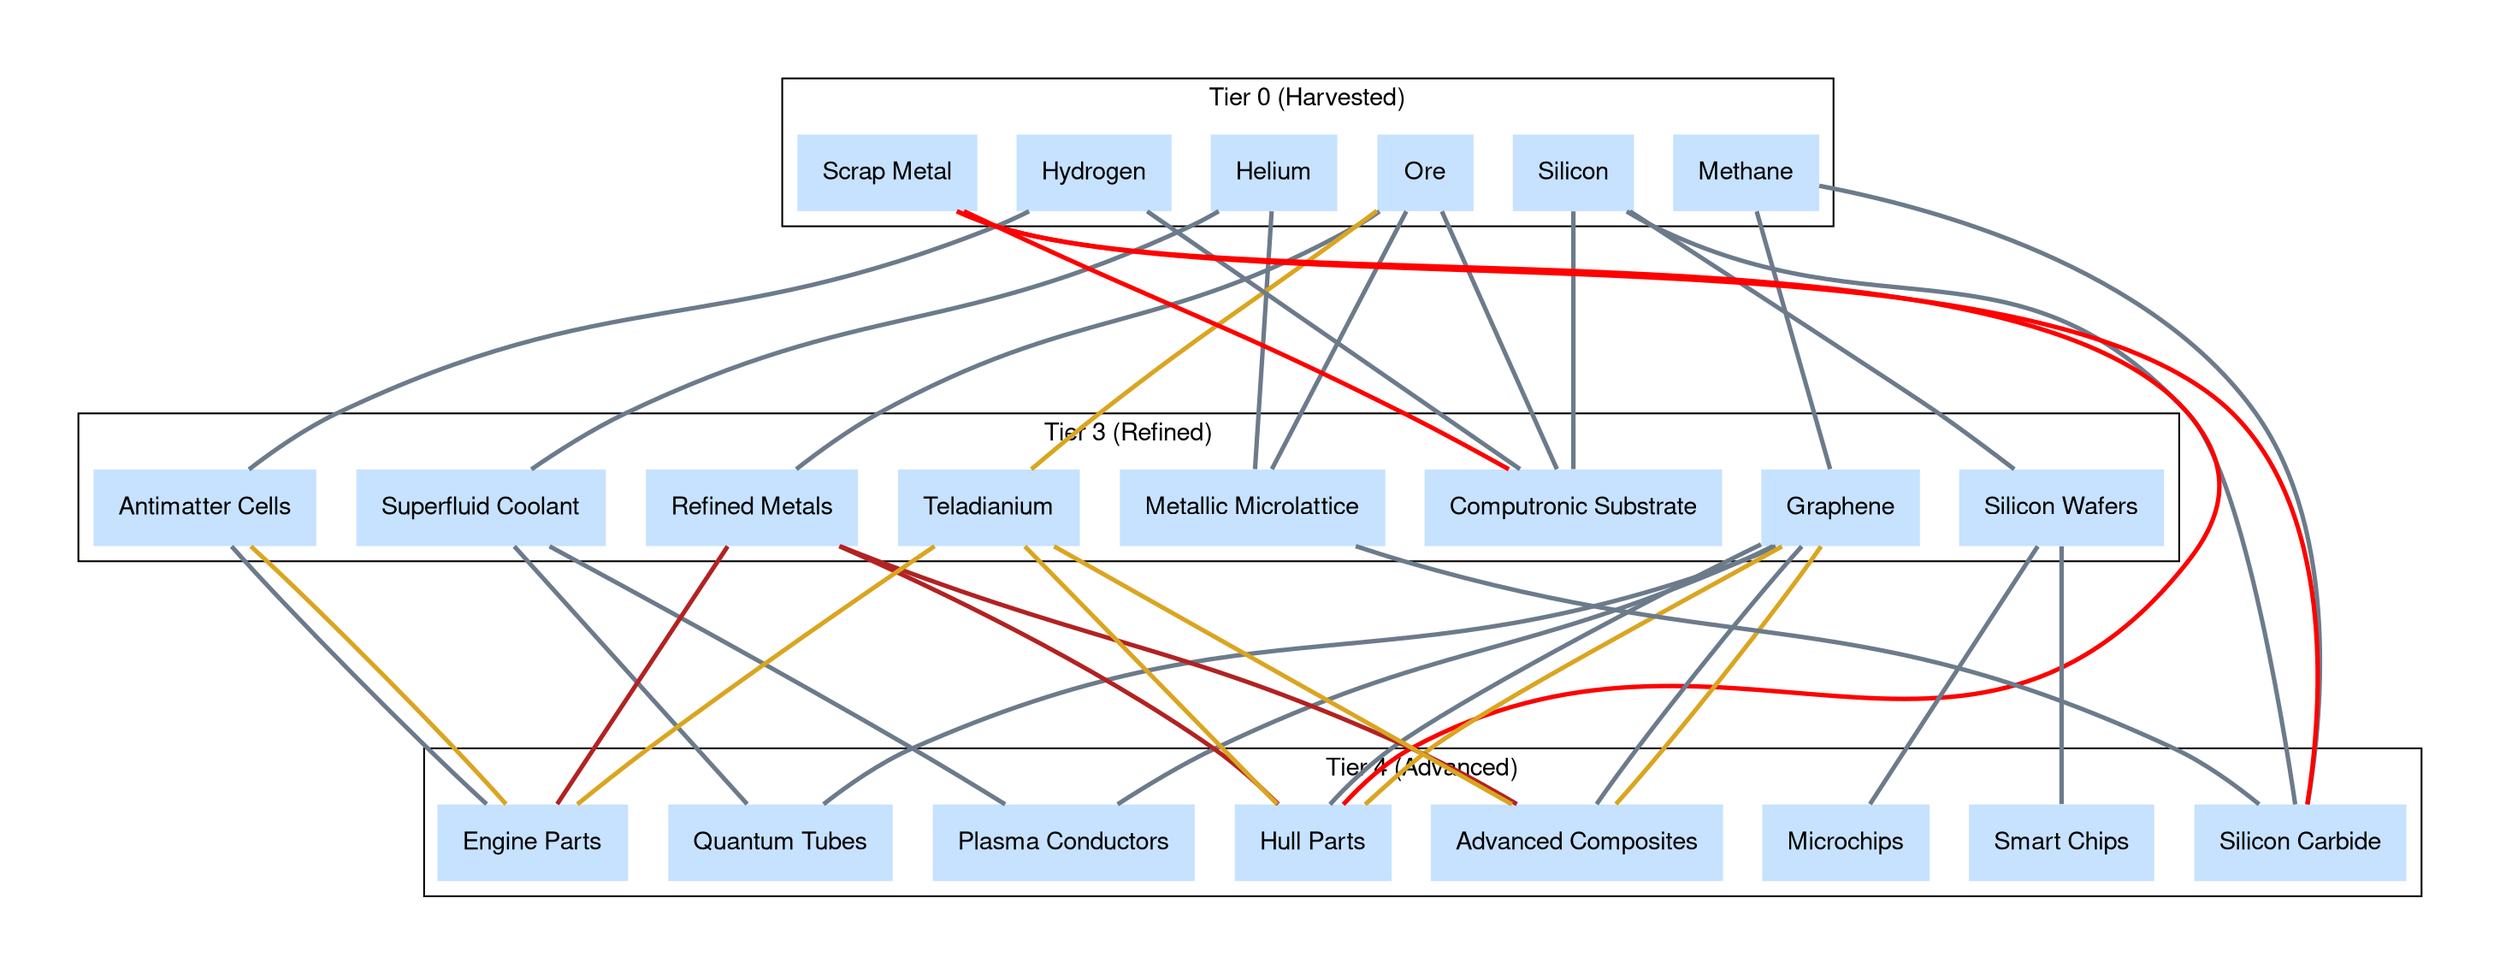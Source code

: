 graph "X4 Economy" {
	compound=true fontname="Helvetica,Arial,sans-serif"
	graph [nodesep=0.3 pad=0.5 ranksep=2]
	node [color=slategray1 fontname="Helvetica,Arial,sans-serif" margin=0.2 penwidth=0 shape=record style=filled]
	edge [fontname="Helvetica,Arial,sans-serif" penwidth=2.5]
	subgraph 0 {
		cluster=true label="Tier 0 (Harvested)"
		Helium [colour=lightsteelblue2]
		Methane [colour=lightsteelblue2]
		Ore [colour=lightsteelblue2]
		Hydrogen [colour=lightsteelblue2]
		Silicon [colour=lightsteelblue2]
		"Scrap Metal" [colour=lightsteelblue2]
	}
	subgraph 1 {
		cluster=true label="Tier 1 (Basic Food)"
	}
	subgraph 2 {
		cluster=true label="Tier 2 (Food and Drugs)"
	}
	subgraph 3 {
		cluster=true label="Tier 3 (Refined)"
		"Superfluid Coolant" [colour=lightsteelblue2]
		Graphene [colour=lightsteelblue2]
		"Refined Metals" [colour=lightsteelblue2]
		Teladianium [colour=lightsteelblue2]
		"Antimatter Cells" [colour=lightsteelblue2]
		"Silicon Wafers" [colour=lightsteelblue2]
		"Computronic Substrate" [colour=lightsteelblue2]
		"Metallic Microlattice" [colour=lightsteelblue2]
	}
	subgraph 4 {
		cluster=true label="Tier 4 (Advanced)"
		"Plasma Conductors" [colour=lightsteelblue2]
		"Quantum Tubes" [colour=lightsteelblue2]
		"Advanced Composites" [colour=lightsteelblue2]
		"Hull Parts" [colour=lightsteelblue2]
		"Engine Parts" [colour=lightsteelblue2]
		Microchips [colour=lightsteelblue2]
		"Smart Chips" [colour=lightsteelblue2]
		"Silicon Carbide" [colour=lightsteelblue2]
	}
	subgraph 5 {
		cluster=true label="Tier 5 (Components)"
	}
	subgraph 6 {
		cluster=true label="Tier 6 (Equipment)"
	}
	Helium -- "Superfluid Coolant" [color=slategray4 constraint=true]
	Methane -- Graphene [color=slategray4 constraint=true]
	Ore -- "Refined Metals" [color=slategray4 constraint=true]
	Ore -- Teladianium [color=goldenrod constraint=true]
	Hydrogen -- "Antimatter Cells" [color=slategray4 constraint=true]
	Silicon -- "Silicon Wafers" [color=slategray4 constraint=true]
	Hydrogen -- "Computronic Substrate" [color=slategray4 constraint=true]
	Ore -- "Computronic Substrate" [color=slategray4 constraint=true]
	Silicon -- "Computronic Substrate" [color=slategray4 constraint=true]
	"Scrap Metal" -- "Computronic Substrate" [color=red constraint=false]
	Helium -- "Metallic Microlattice" [color=slategray4 constraint=true]
	Ore -- "Metallic Microlattice" [color=slategray4 constraint=true]
	Graphene -- "Plasma Conductors" [color=slategray4 constraint=true]
	"Superfluid Coolant" -- "Plasma Conductors" [color=slategray4 constraint=true]
	Graphene -- "Quantum Tubes" [color=slategray4 constraint=true]
	"Superfluid Coolant" -- "Quantum Tubes" [color=slategray4 constraint=true]
	Graphene -- "Advanced Composites" [color=slategray4 constraint=true]
	"Refined Metals" -- "Advanced Composites" [color=firebrick constraint=true]
	Graphene -- "Advanced Composites" [color=goldenrod constraint=true]
	Teladianium -- "Advanced Composites" [color=goldenrod constraint=true]
	Graphene -- "Hull Parts" [color=slategray4 constraint=true]
	"Refined Metals" -- "Hull Parts" [color=firebrick constraint=true]
	"Scrap Metal" -- "Hull Parts" [color=red constraint=false]
	Graphene -- "Hull Parts" [color=goldenrod constraint=true]
	Teladianium -- "Hull Parts" [color=goldenrod constraint=true]
	"Antimatter Cells" -- "Engine Parts" [color=slategray4 constraint=true]
	"Refined Metals" -- "Engine Parts" [color=firebrick constraint=true]
	"Antimatter Cells" -- "Engine Parts" [color=goldenrod constraint=true]
	Teladianium -- "Engine Parts" [color=goldenrod constraint=true]
	"Silicon Wafers" -- Microchips [color=slategray4 constraint=true]
	"Silicon Wafers" -- "Smart Chips" [color=slategray4 constraint=true]
	"Metallic Microlattice" -- "Silicon Carbide" [color=slategray4 constraint=true]
	Methane -- "Silicon Carbide" [color=slategray4 constraint=true]
	Silicon -- "Silicon Carbide" [color=slategray4 constraint=true]
	"Scrap Metal" -- "Silicon Carbide" [color=red constraint=false]
}
